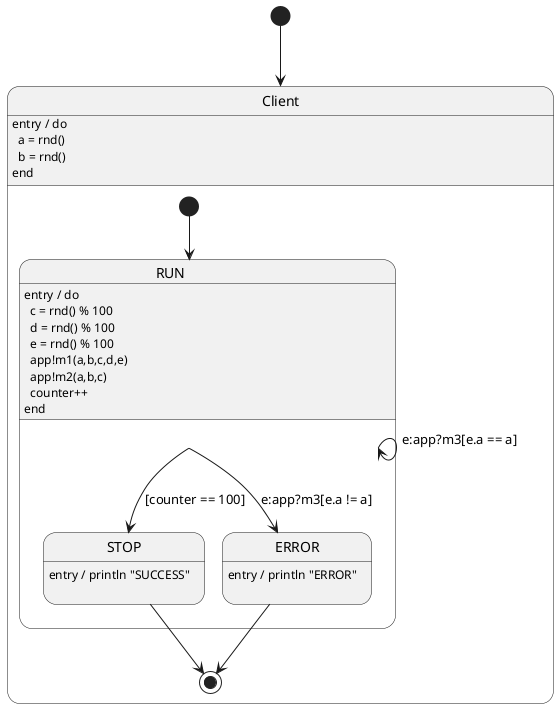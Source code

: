 @startuml
skinparam defaultTextAlignment left
[*] --> Client
state Client{
state RUN{
	RUN : entry / do\n  c = rnd() % 100\n  d = rnd() % 100\n  e = rnd() % 100\n  app!m1(a,b,c,d,e)\n  app!m2(a,b,c)\n  counter++\nend


RUN --> STOP : [counter == 100]

RUN --> RUN : e:app?m3[e.a == a]\n


RUN --> ERROR : e:app?m3[e.a != a]

}
state STOP{
	STOP : entry / println "SUCCESS"\n
}
STOP --> [*]
state ERROR{
	ERROR : entry / println "ERROR"\n
}
ERROR --> [*]
[*] --> RUN
	Client : entry / do\n  a = rnd()\n  b = rnd()\nend

}
@enduml
